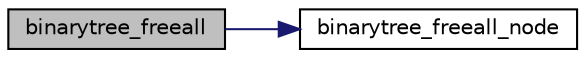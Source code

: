digraph "binarytree_freeall"
{
 // INTERACTIVE_SVG=YES
  edge [fontname="Helvetica",fontsize="10",labelfontname="Helvetica",labelfontsize="10"];
  node [fontname="Helvetica",fontsize="10",shape=record];
  rankdir="LR";
  Node1 [label="binarytree_freeall",height=0.2,width=0.4,color="black", fillcolor="grey75", style="filled", fontcolor="black"];
  Node1 -> Node2 [color="midnightblue",fontsize="10",style="solid",fontname="Helvetica"];
  Node2 [label="binarytree_freeall_node",height=0.2,width=0.4,color="black", fillcolor="white", style="filled",URL="$bintree_8h.html#a0eb4250f1272c15848661bae151f7b31"];
}
